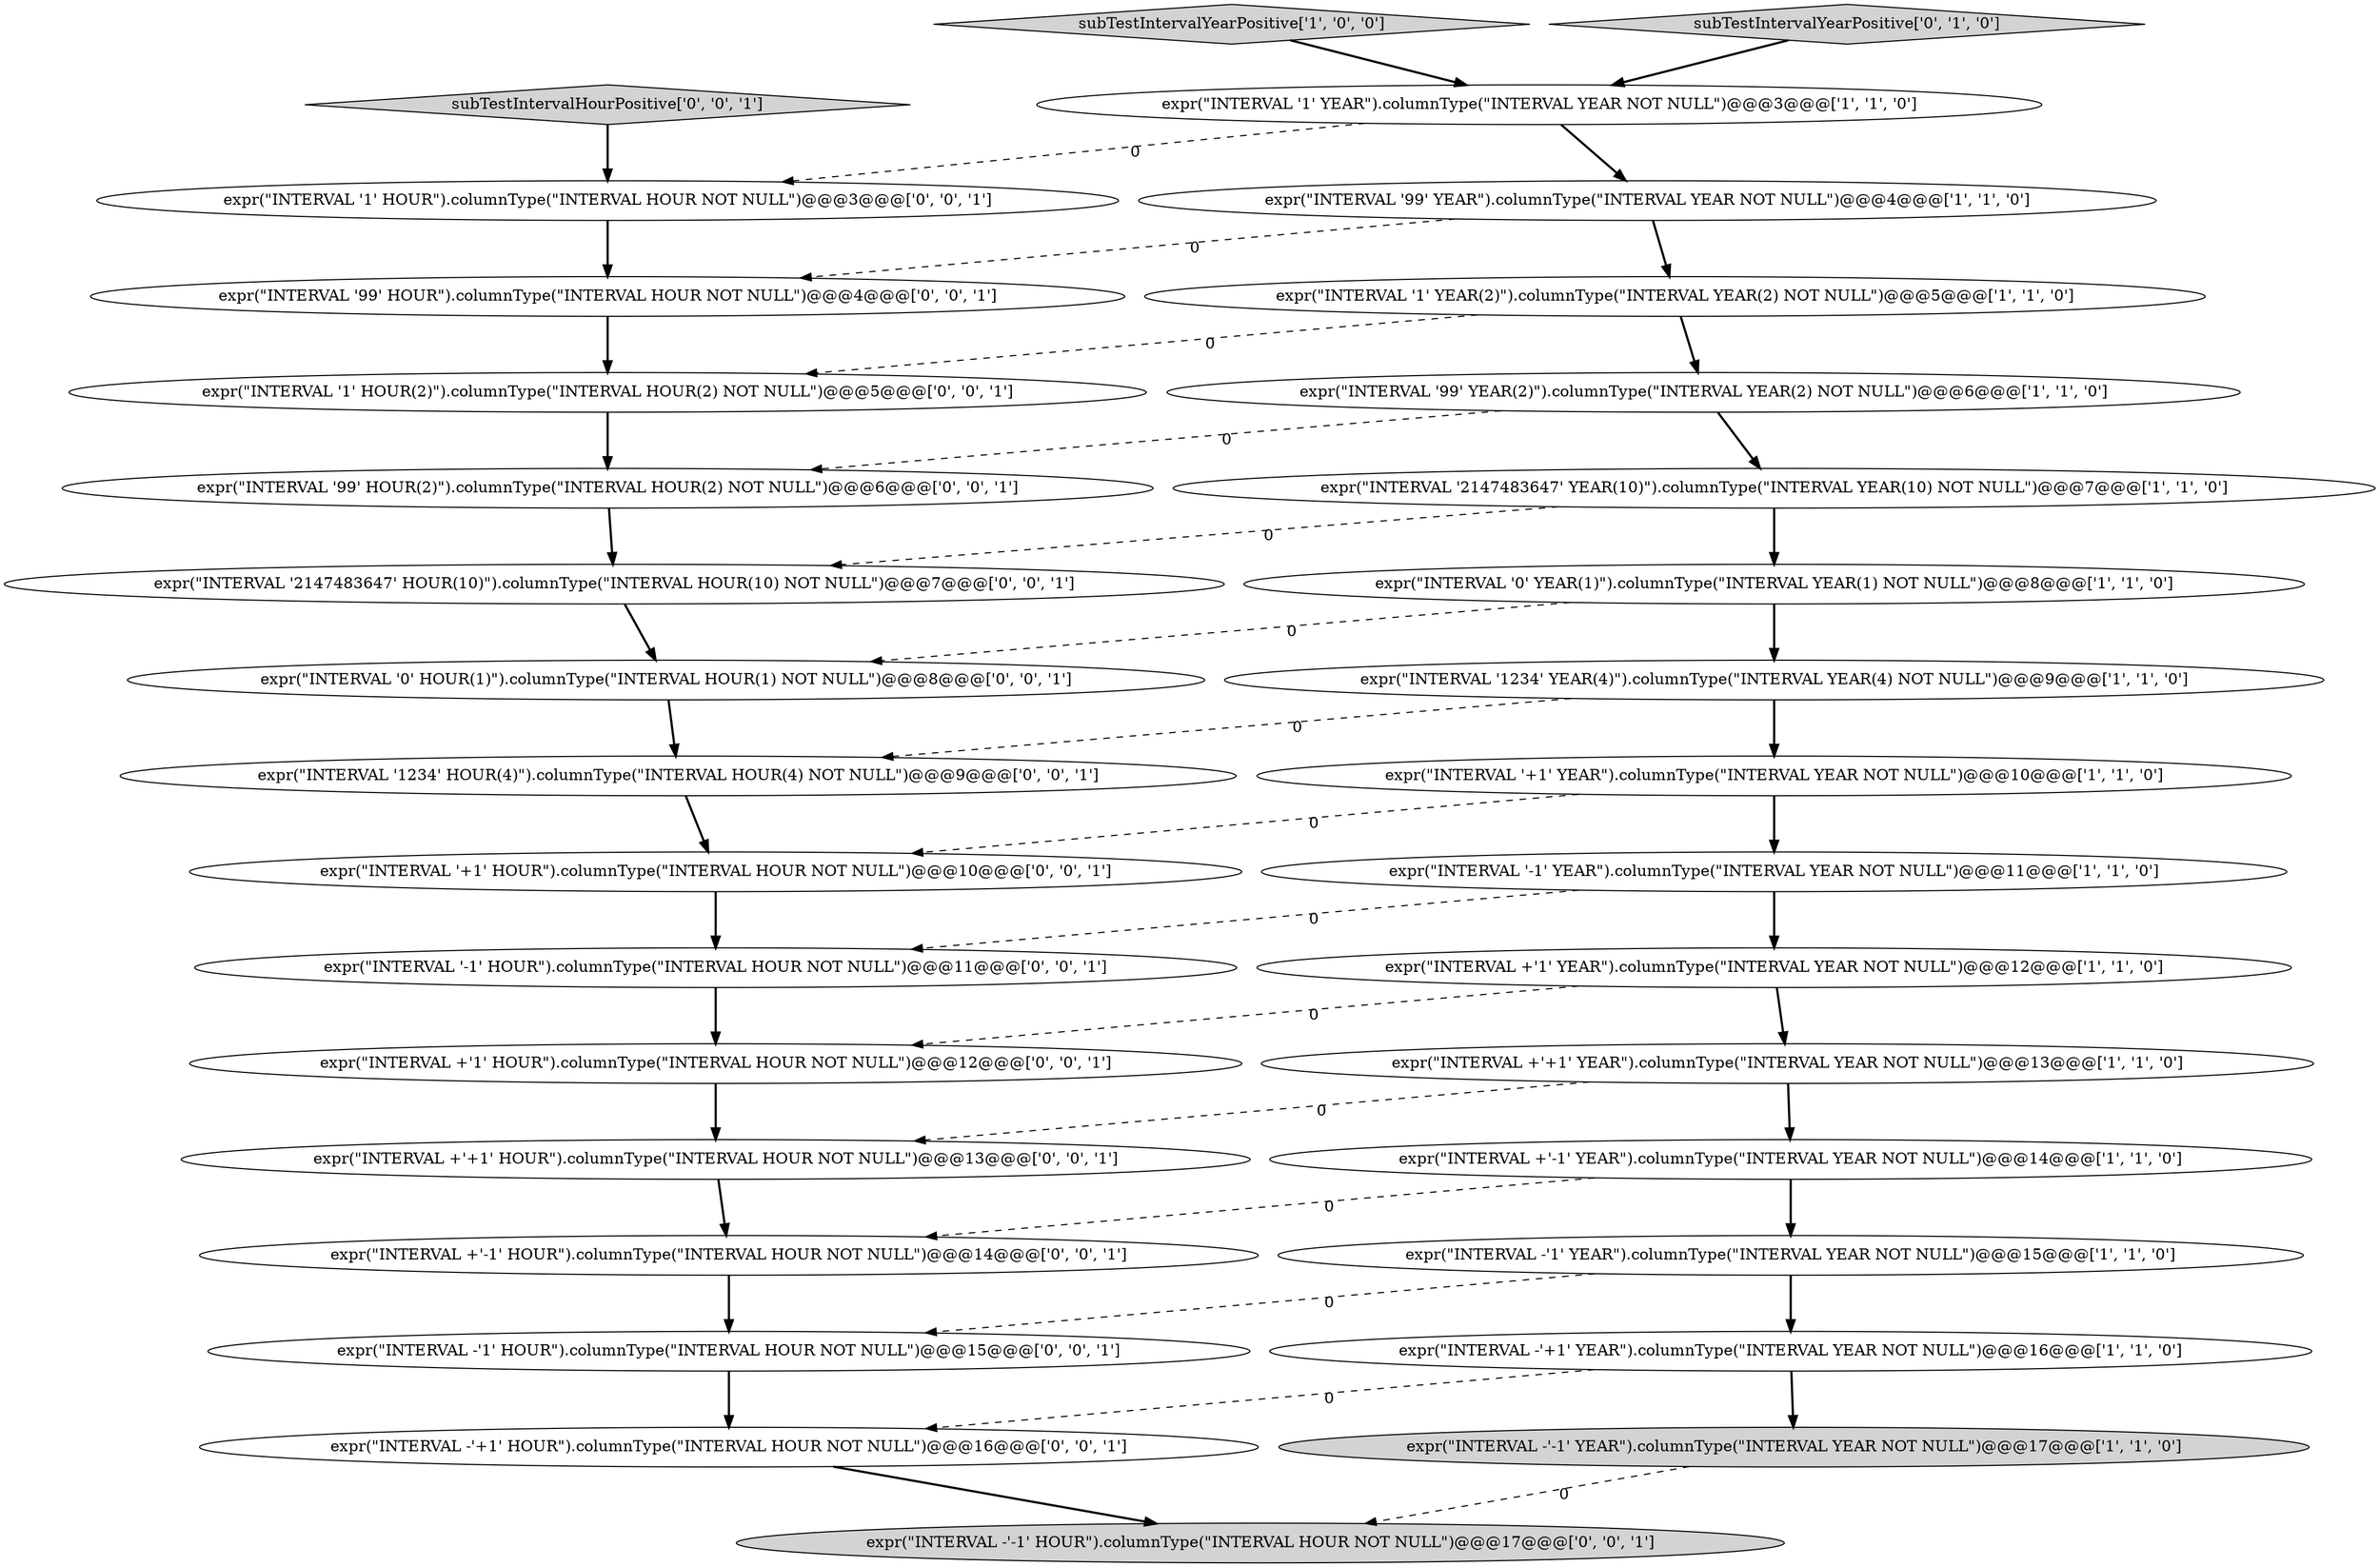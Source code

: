 digraph {
14 [style = filled, label = "expr(\"INTERVAL '2147483647' YEAR(10)\").columnType(\"INTERVAL YEAR(10) NOT NULL\")@@@7@@@['1', '1', '0']", fillcolor = white, shape = ellipse image = "AAA0AAABBB1BBB"];
21 [style = filled, label = "expr(\"INTERVAL '1' HOUR\").columnType(\"INTERVAL HOUR NOT NULL\")@@@3@@@['0', '0', '1']", fillcolor = white, shape = ellipse image = "AAA0AAABBB3BBB"];
28 [style = filled, label = "expr(\"INTERVAL +'+1' HOUR\").columnType(\"INTERVAL HOUR NOT NULL\")@@@13@@@['0', '0', '1']", fillcolor = white, shape = ellipse image = "AAA0AAABBB3BBB"];
2 [style = filled, label = "subTestIntervalYearPositive['1', '0', '0']", fillcolor = lightgray, shape = diamond image = "AAA0AAABBB1BBB"];
7 [style = filled, label = "expr(\"INTERVAL '+1' YEAR\").columnType(\"INTERVAL YEAR NOT NULL\")@@@10@@@['1', '1', '0']", fillcolor = white, shape = ellipse image = "AAA0AAABBB1BBB"];
31 [style = filled, label = "expr(\"INTERVAL -'-1' HOUR\").columnType(\"INTERVAL HOUR NOT NULL\")@@@17@@@['0', '0', '1']", fillcolor = lightgray, shape = ellipse image = "AAA0AAABBB3BBB"];
0 [style = filled, label = "expr(\"INTERVAL +'+1' YEAR\").columnType(\"INTERVAL YEAR NOT NULL\")@@@13@@@['1', '1', '0']", fillcolor = white, shape = ellipse image = "AAA0AAABBB1BBB"];
10 [style = filled, label = "expr(\"INTERVAL '0' YEAR(1)\").columnType(\"INTERVAL YEAR(1) NOT NULL\")@@@8@@@['1', '1', '0']", fillcolor = white, shape = ellipse image = "AAA0AAABBB1BBB"];
20 [style = filled, label = "expr(\"INTERVAL '1' HOUR(2)\").columnType(\"INTERVAL HOUR(2) NOT NULL\")@@@5@@@['0', '0', '1']", fillcolor = white, shape = ellipse image = "AAA0AAABBB3BBB"];
27 [style = filled, label = "expr(\"INTERVAL '-1' HOUR\").columnType(\"INTERVAL HOUR NOT NULL\")@@@11@@@['0', '0', '1']", fillcolor = white, shape = ellipse image = "AAA0AAABBB3BBB"];
29 [style = filled, label = "subTestIntervalHourPositive['0', '0', '1']", fillcolor = lightgray, shape = diamond image = "AAA0AAABBB3BBB"];
9 [style = filled, label = "expr(\"INTERVAL +'1' YEAR\").columnType(\"INTERVAL YEAR NOT NULL\")@@@12@@@['1', '1', '0']", fillcolor = white, shape = ellipse image = "AAA0AAABBB1BBB"];
8 [style = filled, label = "expr(\"INTERVAL -'-1' YEAR\").columnType(\"INTERVAL YEAR NOT NULL\")@@@17@@@['1', '1', '0']", fillcolor = lightgray, shape = ellipse image = "AAA0AAABBB1BBB"];
18 [style = filled, label = "expr(\"INTERVAL +'-1' HOUR\").columnType(\"INTERVAL HOUR NOT NULL\")@@@14@@@['0', '0', '1']", fillcolor = white, shape = ellipse image = "AAA0AAABBB3BBB"];
15 [style = filled, label = "expr(\"INTERVAL '1' YEAR(2)\").columnType(\"INTERVAL YEAR(2) NOT NULL\")@@@5@@@['1', '1', '0']", fillcolor = white, shape = ellipse image = "AAA0AAABBB1BBB"];
1 [style = filled, label = "expr(\"INTERVAL -'+1' YEAR\").columnType(\"INTERVAL YEAR NOT NULL\")@@@16@@@['1', '1', '0']", fillcolor = white, shape = ellipse image = "AAA0AAABBB1BBB"];
17 [style = filled, label = "expr(\"INTERVAL -'1' HOUR\").columnType(\"INTERVAL HOUR NOT NULL\")@@@15@@@['0', '0', '1']", fillcolor = white, shape = ellipse image = "AAA0AAABBB3BBB"];
30 [style = filled, label = "expr(\"INTERVAL -'+1' HOUR\").columnType(\"INTERVAL HOUR NOT NULL\")@@@16@@@['0', '0', '1']", fillcolor = white, shape = ellipse image = "AAA0AAABBB3BBB"];
26 [style = filled, label = "expr(\"INTERVAL '99' HOUR(2)\").columnType(\"INTERVAL HOUR(2) NOT NULL\")@@@6@@@['0', '0', '1']", fillcolor = white, shape = ellipse image = "AAA0AAABBB3BBB"];
12 [style = filled, label = "expr(\"INTERVAL '1234' YEAR(4)\").columnType(\"INTERVAL YEAR(4) NOT NULL\")@@@9@@@['1', '1', '0']", fillcolor = white, shape = ellipse image = "AAA0AAABBB1BBB"];
22 [style = filled, label = "expr(\"INTERVAL '+1' HOUR\").columnType(\"INTERVAL HOUR NOT NULL\")@@@10@@@['0', '0', '1']", fillcolor = white, shape = ellipse image = "AAA0AAABBB3BBB"];
24 [style = filled, label = "expr(\"INTERVAL '1234' HOUR(4)\").columnType(\"INTERVAL HOUR(4) NOT NULL\")@@@9@@@['0', '0', '1']", fillcolor = white, shape = ellipse image = "AAA0AAABBB3BBB"];
4 [style = filled, label = "expr(\"INTERVAL '-1' YEAR\").columnType(\"INTERVAL YEAR NOT NULL\")@@@11@@@['1', '1', '0']", fillcolor = white, shape = ellipse image = "AAA0AAABBB1BBB"];
11 [style = filled, label = "expr(\"INTERVAL '1' YEAR\").columnType(\"INTERVAL YEAR NOT NULL\")@@@3@@@['1', '1', '0']", fillcolor = white, shape = ellipse image = "AAA0AAABBB1BBB"];
32 [style = filled, label = "expr(\"INTERVAL '2147483647' HOUR(10)\").columnType(\"INTERVAL HOUR(10) NOT NULL\")@@@7@@@['0', '0', '1']", fillcolor = white, shape = ellipse image = "AAA0AAABBB3BBB"];
13 [style = filled, label = "expr(\"INTERVAL -'1' YEAR\").columnType(\"INTERVAL YEAR NOT NULL\")@@@15@@@['1', '1', '0']", fillcolor = white, shape = ellipse image = "AAA0AAABBB1BBB"];
6 [style = filled, label = "expr(\"INTERVAL +'-1' YEAR\").columnType(\"INTERVAL YEAR NOT NULL\")@@@14@@@['1', '1', '0']", fillcolor = white, shape = ellipse image = "AAA0AAABBB1BBB"];
23 [style = filled, label = "expr(\"INTERVAL +'1' HOUR\").columnType(\"INTERVAL HOUR NOT NULL\")@@@12@@@['0', '0', '1']", fillcolor = white, shape = ellipse image = "AAA0AAABBB3BBB"];
16 [style = filled, label = "subTestIntervalYearPositive['0', '1', '0']", fillcolor = lightgray, shape = diamond image = "AAA0AAABBB2BBB"];
25 [style = filled, label = "expr(\"INTERVAL '99' HOUR\").columnType(\"INTERVAL HOUR NOT NULL\")@@@4@@@['0', '0', '1']", fillcolor = white, shape = ellipse image = "AAA0AAABBB3BBB"];
19 [style = filled, label = "expr(\"INTERVAL '0' HOUR(1)\").columnType(\"INTERVAL HOUR(1) NOT NULL\")@@@8@@@['0', '0', '1']", fillcolor = white, shape = ellipse image = "AAA0AAABBB3BBB"];
3 [style = filled, label = "expr(\"INTERVAL '99' YEAR\").columnType(\"INTERVAL YEAR NOT NULL\")@@@4@@@['1', '1', '0']", fillcolor = white, shape = ellipse image = "AAA0AAABBB1BBB"];
5 [style = filled, label = "expr(\"INTERVAL '99' YEAR(2)\").columnType(\"INTERVAL YEAR(2) NOT NULL\")@@@6@@@['1', '1', '0']", fillcolor = white, shape = ellipse image = "AAA0AAABBB1BBB"];
4->9 [style = bold, label=""];
15->20 [style = dashed, label="0"];
1->8 [style = bold, label=""];
16->11 [style = bold, label=""];
9->0 [style = bold, label=""];
26->32 [style = bold, label=""];
28->18 [style = bold, label=""];
3->25 [style = dashed, label="0"];
0->6 [style = bold, label=""];
5->26 [style = dashed, label="0"];
20->26 [style = bold, label=""];
10->19 [style = dashed, label="0"];
1->30 [style = dashed, label="0"];
18->17 [style = bold, label=""];
14->10 [style = bold, label=""];
4->27 [style = dashed, label="0"];
13->17 [style = dashed, label="0"];
17->30 [style = bold, label=""];
3->15 [style = bold, label=""];
7->4 [style = bold, label=""];
32->19 [style = bold, label=""];
5->14 [style = bold, label=""];
21->25 [style = bold, label=""];
0->28 [style = dashed, label="0"];
24->22 [style = bold, label=""];
9->23 [style = dashed, label="0"];
12->7 [style = bold, label=""];
13->1 [style = bold, label=""];
15->5 [style = bold, label=""];
29->21 [style = bold, label=""];
19->24 [style = bold, label=""];
6->18 [style = dashed, label="0"];
23->28 [style = bold, label=""];
25->20 [style = bold, label=""];
14->32 [style = dashed, label="0"];
22->27 [style = bold, label=""];
11->3 [style = bold, label=""];
10->12 [style = bold, label=""];
30->31 [style = bold, label=""];
6->13 [style = bold, label=""];
12->24 [style = dashed, label="0"];
27->23 [style = bold, label=""];
8->31 [style = dashed, label="0"];
7->22 [style = dashed, label="0"];
2->11 [style = bold, label=""];
11->21 [style = dashed, label="0"];
}
